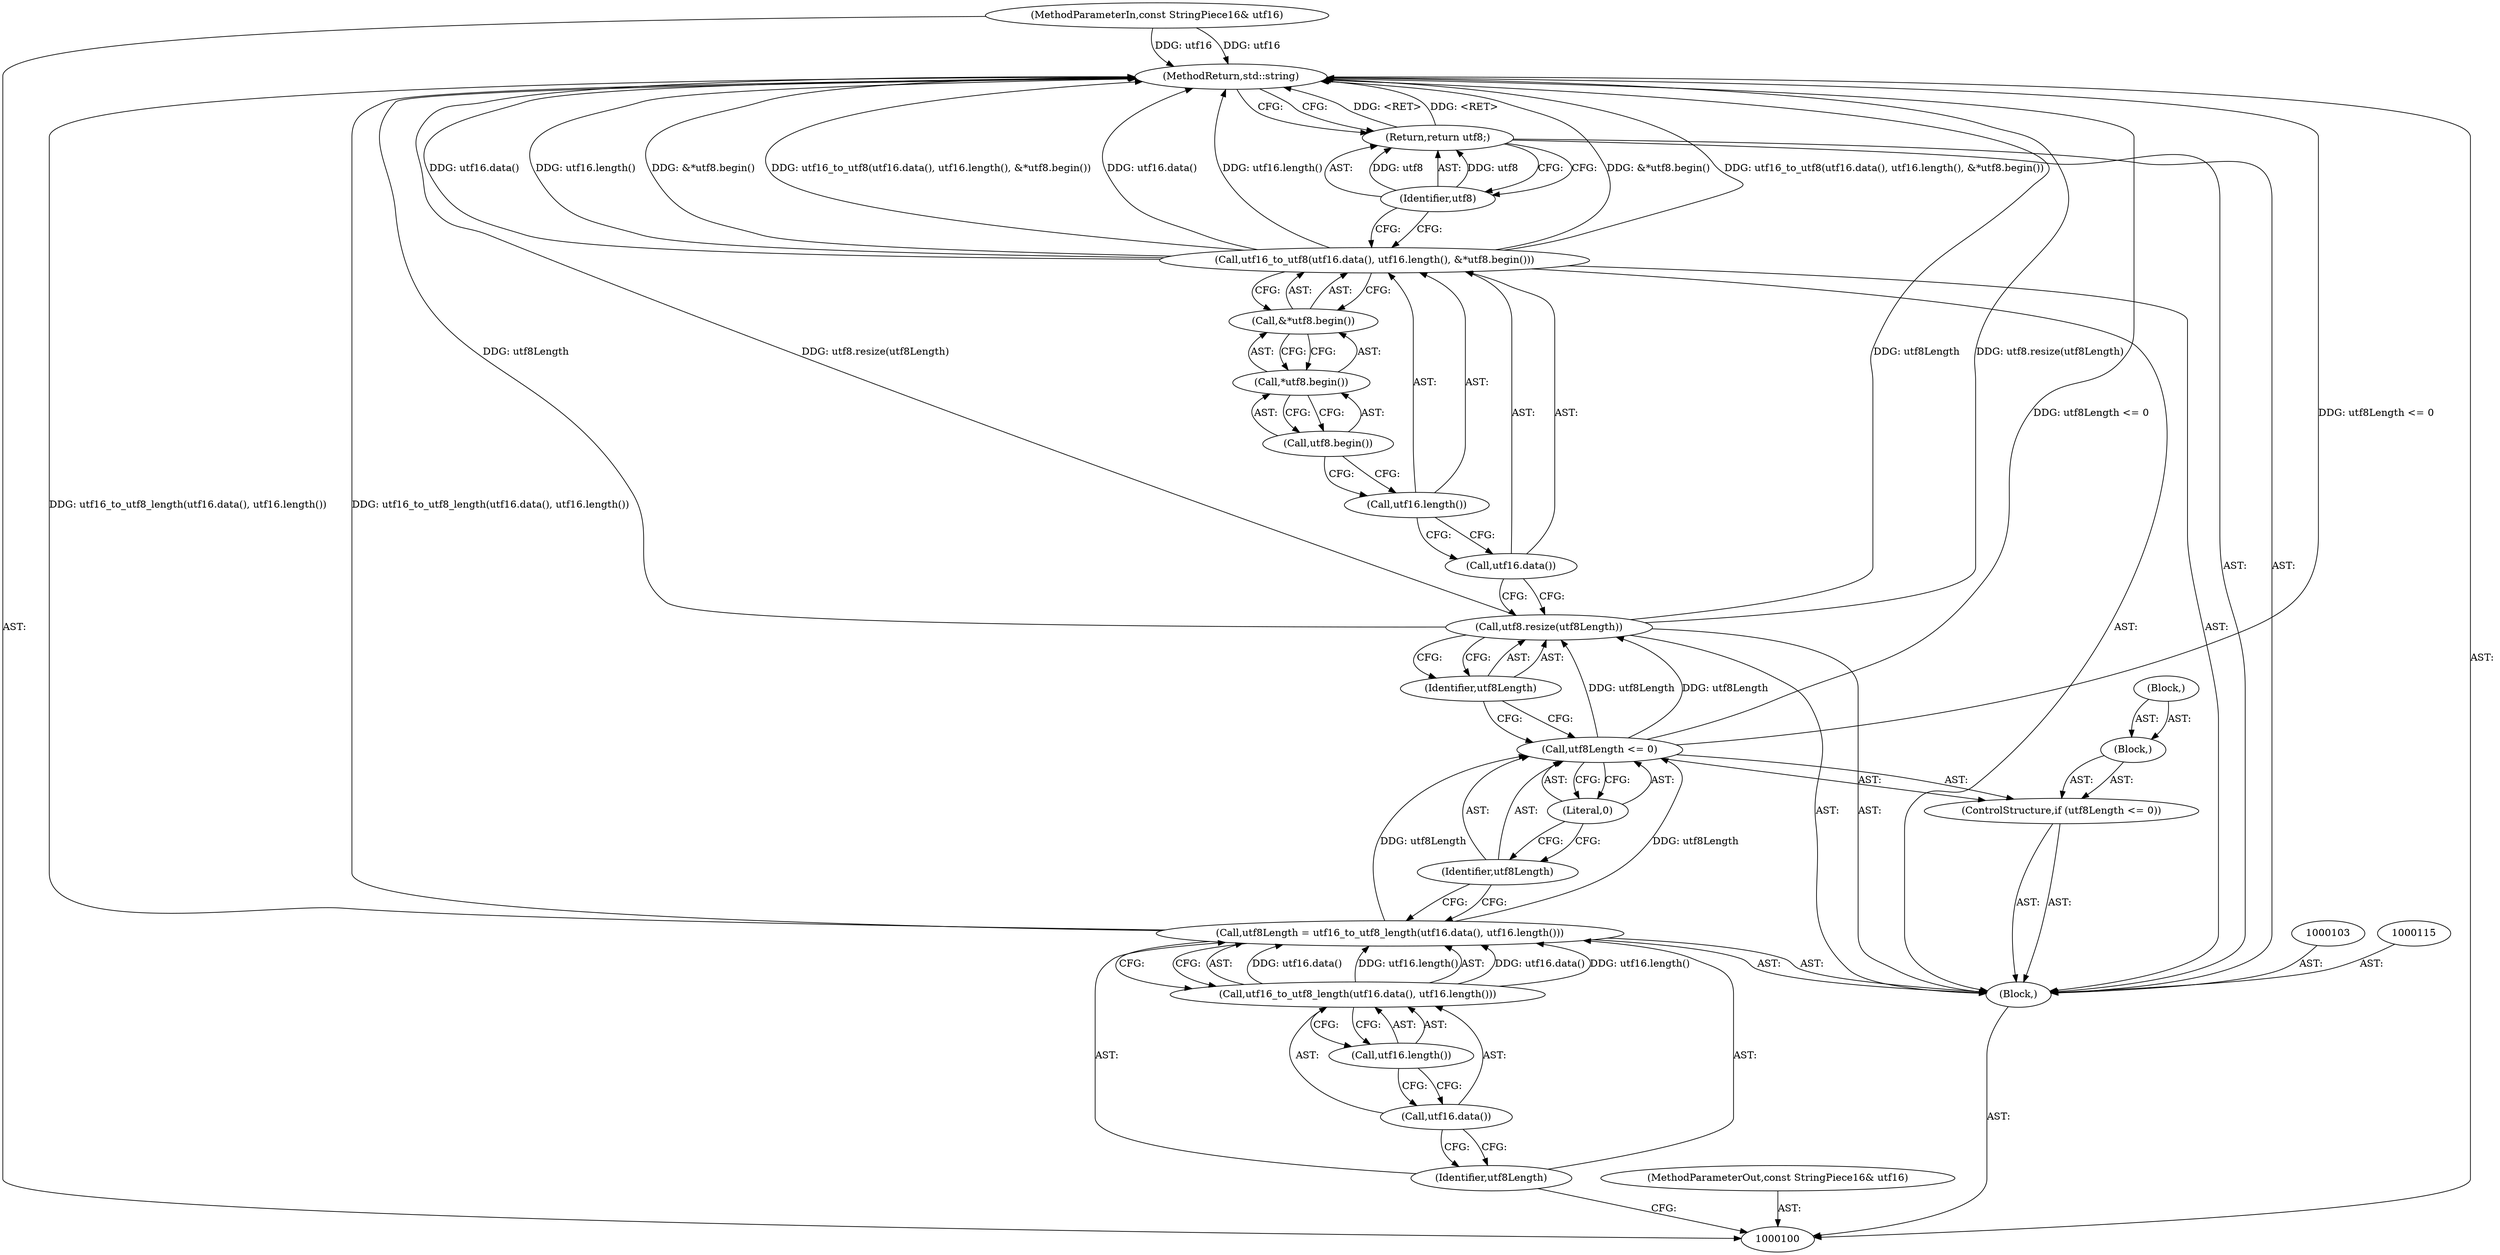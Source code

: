 digraph "1_Android_866dc26ad4a98cc835d075b627326e7d7e52ffa1" {
"1000126" [label="(MethodReturn,std::string)"];
"1000101" [label="(MethodParameterIn,const StringPiece16& utf16)"];
"1000176" [label="(MethodParameterOut,const StringPiece16& utf16)"];
"1000102" [label="(Block,)"];
"1000119" [label="(Call,utf16.data())"];
"1000120" [label="(Call,utf16.length())"];
"1000118" [label="(Call,utf16_to_utf8(utf16.data(), utf16.length(), &*utf8.begin()))"];
"1000121" [label="(Call,&*utf8.begin())"];
"1000122" [label="(Call,*utf8.begin())"];
"1000123" [label="(Call,utf8.begin())"];
"1000125" [label="(Identifier,utf8)"];
"1000124" [label="(Return,return utf8;)"];
"1000106" [label="(Call,utf16_to_utf8_length(utf16.data(), utf16.length()))"];
"1000107" [label="(Call,utf16.data())"];
"1000108" [label="(Call,utf16.length())"];
"1000104" [label="(Call,utf8Length = utf16_to_utf8_length(utf16.data(), utf16.length()))"];
"1000105" [label="(Identifier,utf8Length)"];
"1000109" [label="(ControlStructure,if (utf8Length <= 0))"];
"1000112" [label="(Literal,0)"];
"1000113" [label="(Block,)"];
"1000110" [label="(Call,utf8Length <= 0)"];
"1000111" [label="(Identifier,utf8Length)"];
"1000114" [label="(Block,)"];
"1000117" [label="(Identifier,utf8Length)"];
"1000116" [label="(Call,utf8.resize(utf8Length))"];
"1000126" -> "1000100"  [label="AST: "];
"1000126" -> "1000124"  [label="CFG: "];
"1000116" -> "1000126"  [label="DDG: utf8Length"];
"1000116" -> "1000126"  [label="DDG: utf8.resize(utf8Length)"];
"1000118" -> "1000126"  [label="DDG: &*utf8.begin()"];
"1000118" -> "1000126"  [label="DDG: utf16_to_utf8(utf16.data(), utf16.length(), &*utf8.begin())"];
"1000118" -> "1000126"  [label="DDG: utf16.data()"];
"1000118" -> "1000126"  [label="DDG: utf16.length()"];
"1000104" -> "1000126"  [label="DDG: utf16_to_utf8_length(utf16.data(), utf16.length())"];
"1000101" -> "1000126"  [label="DDG: utf16"];
"1000110" -> "1000126"  [label="DDG: utf8Length <= 0"];
"1000124" -> "1000126"  [label="DDG: <RET>"];
"1000101" -> "1000100"  [label="AST: "];
"1000101" -> "1000126"  [label="DDG: utf16"];
"1000176" -> "1000100"  [label="AST: "];
"1000102" -> "1000100"  [label="AST: "];
"1000103" -> "1000102"  [label="AST: "];
"1000104" -> "1000102"  [label="AST: "];
"1000109" -> "1000102"  [label="AST: "];
"1000115" -> "1000102"  [label="AST: "];
"1000116" -> "1000102"  [label="AST: "];
"1000118" -> "1000102"  [label="AST: "];
"1000124" -> "1000102"  [label="AST: "];
"1000119" -> "1000118"  [label="AST: "];
"1000119" -> "1000116"  [label="CFG: "];
"1000120" -> "1000119"  [label="CFG: "];
"1000120" -> "1000118"  [label="AST: "];
"1000120" -> "1000119"  [label="CFG: "];
"1000123" -> "1000120"  [label="CFG: "];
"1000118" -> "1000102"  [label="AST: "];
"1000118" -> "1000121"  [label="CFG: "];
"1000119" -> "1000118"  [label="AST: "];
"1000120" -> "1000118"  [label="AST: "];
"1000121" -> "1000118"  [label="AST: "];
"1000125" -> "1000118"  [label="CFG: "];
"1000118" -> "1000126"  [label="DDG: &*utf8.begin()"];
"1000118" -> "1000126"  [label="DDG: utf16_to_utf8(utf16.data(), utf16.length(), &*utf8.begin())"];
"1000118" -> "1000126"  [label="DDG: utf16.data()"];
"1000118" -> "1000126"  [label="DDG: utf16.length()"];
"1000121" -> "1000118"  [label="AST: "];
"1000121" -> "1000122"  [label="CFG: "];
"1000122" -> "1000121"  [label="AST: "];
"1000118" -> "1000121"  [label="CFG: "];
"1000122" -> "1000121"  [label="AST: "];
"1000122" -> "1000123"  [label="CFG: "];
"1000123" -> "1000122"  [label="AST: "];
"1000121" -> "1000122"  [label="CFG: "];
"1000123" -> "1000122"  [label="AST: "];
"1000123" -> "1000120"  [label="CFG: "];
"1000122" -> "1000123"  [label="CFG: "];
"1000125" -> "1000124"  [label="AST: "];
"1000125" -> "1000118"  [label="CFG: "];
"1000124" -> "1000125"  [label="CFG: "];
"1000125" -> "1000124"  [label="DDG: utf8"];
"1000124" -> "1000102"  [label="AST: "];
"1000124" -> "1000125"  [label="CFG: "];
"1000125" -> "1000124"  [label="AST: "];
"1000126" -> "1000124"  [label="CFG: "];
"1000124" -> "1000126"  [label="DDG: <RET>"];
"1000125" -> "1000124"  [label="DDG: utf8"];
"1000106" -> "1000104"  [label="AST: "];
"1000106" -> "1000108"  [label="CFG: "];
"1000107" -> "1000106"  [label="AST: "];
"1000108" -> "1000106"  [label="AST: "];
"1000104" -> "1000106"  [label="CFG: "];
"1000106" -> "1000104"  [label="DDG: utf16.data()"];
"1000106" -> "1000104"  [label="DDG: utf16.length()"];
"1000107" -> "1000106"  [label="AST: "];
"1000107" -> "1000105"  [label="CFG: "];
"1000108" -> "1000107"  [label="CFG: "];
"1000108" -> "1000106"  [label="AST: "];
"1000108" -> "1000107"  [label="CFG: "];
"1000106" -> "1000108"  [label="CFG: "];
"1000104" -> "1000102"  [label="AST: "];
"1000104" -> "1000106"  [label="CFG: "];
"1000105" -> "1000104"  [label="AST: "];
"1000106" -> "1000104"  [label="AST: "];
"1000111" -> "1000104"  [label="CFG: "];
"1000104" -> "1000126"  [label="DDG: utf16_to_utf8_length(utf16.data(), utf16.length())"];
"1000106" -> "1000104"  [label="DDG: utf16.data()"];
"1000106" -> "1000104"  [label="DDG: utf16.length()"];
"1000104" -> "1000110"  [label="DDG: utf8Length"];
"1000105" -> "1000104"  [label="AST: "];
"1000105" -> "1000100"  [label="CFG: "];
"1000107" -> "1000105"  [label="CFG: "];
"1000109" -> "1000102"  [label="AST: "];
"1000110" -> "1000109"  [label="AST: "];
"1000113" -> "1000109"  [label="AST: "];
"1000112" -> "1000110"  [label="AST: "];
"1000112" -> "1000111"  [label="CFG: "];
"1000110" -> "1000112"  [label="CFG: "];
"1000113" -> "1000109"  [label="AST: "];
"1000114" -> "1000113"  [label="AST: "];
"1000110" -> "1000109"  [label="AST: "];
"1000110" -> "1000112"  [label="CFG: "];
"1000111" -> "1000110"  [label="AST: "];
"1000112" -> "1000110"  [label="AST: "];
"1000117" -> "1000110"  [label="CFG: "];
"1000110" -> "1000126"  [label="DDG: utf8Length <= 0"];
"1000104" -> "1000110"  [label="DDG: utf8Length"];
"1000110" -> "1000116"  [label="DDG: utf8Length"];
"1000111" -> "1000110"  [label="AST: "];
"1000111" -> "1000104"  [label="CFG: "];
"1000112" -> "1000111"  [label="CFG: "];
"1000114" -> "1000113"  [label="AST: "];
"1000117" -> "1000116"  [label="AST: "];
"1000117" -> "1000110"  [label="CFG: "];
"1000116" -> "1000117"  [label="CFG: "];
"1000116" -> "1000102"  [label="AST: "];
"1000116" -> "1000117"  [label="CFG: "];
"1000117" -> "1000116"  [label="AST: "];
"1000119" -> "1000116"  [label="CFG: "];
"1000116" -> "1000126"  [label="DDG: utf8Length"];
"1000116" -> "1000126"  [label="DDG: utf8.resize(utf8Length)"];
"1000110" -> "1000116"  [label="DDG: utf8Length"];
}
